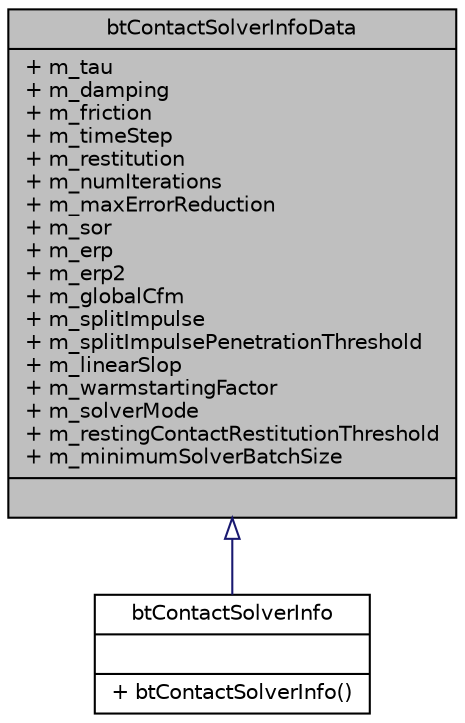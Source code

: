 digraph G
{
  edge [fontname="Helvetica",fontsize="10",labelfontname="Helvetica",labelfontsize="10"];
  node [fontname="Helvetica",fontsize="10",shape=record];
  Node1 [label="{btContactSolverInfoData\n|+ m_tau\l+ m_damping\l+ m_friction\l+ m_timeStep\l+ m_restitution\l+ m_numIterations\l+ m_maxErrorReduction\l+ m_sor\l+ m_erp\l+ m_erp2\l+ m_globalCfm\l+ m_splitImpulse\l+ m_splitImpulsePenetrationThreshold\l+ m_linearSlop\l+ m_warmstartingFactor\l+ m_solverMode\l+ m_restingContactRestitutionThreshold\l+ m_minimumSolverBatchSize\l|}",height=0.2,width=0.4,color="black", fillcolor="grey75", style="filled" fontcolor="black"];
  Node1 -> Node2 [dir=back,color="midnightblue",fontsize="10",style="solid",arrowtail="empty",fontname="Helvetica"];
  Node2 [label="{btContactSolverInfo\n||+ btContactSolverInfo()\l}",height=0.2,width=0.4,color="black", fillcolor="white", style="filled",URL="$d6/d51/structbtContactSolverInfo.html"];
}
